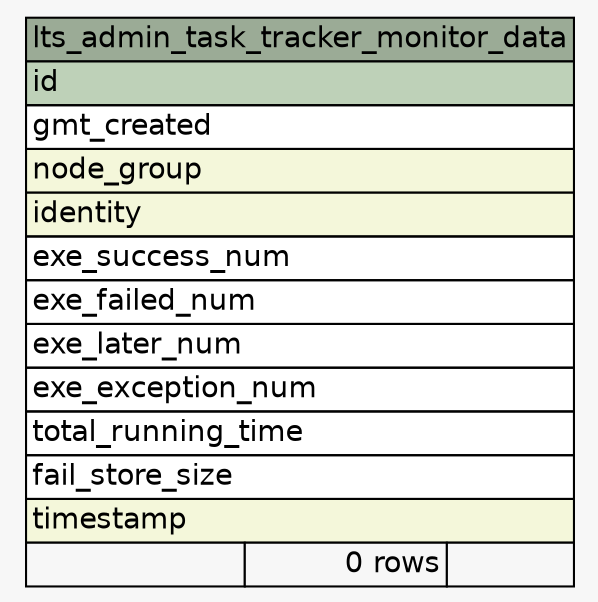 // dot 2.36.0 on Windows 7 6.1
// SchemaSpy rev 590
digraph "lts_admin_task_tracker_monitor_data" {
  graph [
    rankdir="RL"
    bgcolor="#f7f7f7"
    nodesep="0.18"
    ranksep="0.46"
    fontname="Helvetica"
    fontsize="14"
  ];
  node [
    fontname="Helvetica"
    fontsize="14"
    shape="plaintext"
  ];
  edge [
    arrowsize="0.8"
  ];
  "lts_admin_task_tracker_monitor_data" [
    label=<
    <TABLE BORDER="0" CELLBORDER="1" CELLSPACING="0" BGCOLOR="#ffffff">
      <TR><TD COLSPAN="3" BGCOLOR="#9bab96" ALIGN="CENTER">lts_admin_task_tracker_monitor_data</TD></TR>
      <TR><TD PORT="id" COLSPAN="3" BGCOLOR="#bed1b8" ALIGN="LEFT">id</TD></TR>
      <TR><TD PORT="gmt_created" COLSPAN="3" ALIGN="LEFT">gmt_created</TD></TR>
      <TR><TD PORT="node_group" COLSPAN="3" BGCOLOR="#f4f7da" ALIGN="LEFT">node_group</TD></TR>
      <TR><TD PORT="identity" COLSPAN="3" BGCOLOR="#f4f7da" ALIGN="LEFT">identity</TD></TR>
      <TR><TD PORT="exe_success_num" COLSPAN="3" ALIGN="LEFT">exe_success_num</TD></TR>
      <TR><TD PORT="exe_failed_num" COLSPAN="3" ALIGN="LEFT">exe_failed_num</TD></TR>
      <TR><TD PORT="exe_later_num" COLSPAN="3" ALIGN="LEFT">exe_later_num</TD></TR>
      <TR><TD PORT="exe_exception_num" COLSPAN="3" ALIGN="LEFT">exe_exception_num</TD></TR>
      <TR><TD PORT="total_running_time" COLSPAN="3" ALIGN="LEFT">total_running_time</TD></TR>
      <TR><TD PORT="fail_store_size" COLSPAN="3" ALIGN="LEFT">fail_store_size</TD></TR>
      <TR><TD PORT="timestamp" COLSPAN="3" BGCOLOR="#f4f7da" ALIGN="LEFT">timestamp</TD></TR>
      <TR><TD ALIGN="LEFT" BGCOLOR="#f7f7f7">  </TD><TD ALIGN="RIGHT" BGCOLOR="#f7f7f7">0 rows</TD><TD ALIGN="RIGHT" BGCOLOR="#f7f7f7">  </TD></TR>
    </TABLE>>
    URL="tables/lts_admin_task_tracker_monitor_data.html"
    tooltip="lts_admin_task_tracker_monitor_data"
  ];
}
